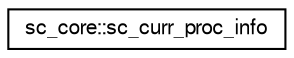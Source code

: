 digraph "Graphical Class Hierarchy"
{
  edge [fontname="FreeSans",fontsize="10",labelfontname="FreeSans",labelfontsize="10"];
  node [fontname="FreeSans",fontsize="10",shape=record];
  rankdir="LR";
  Node0 [label="sc_core::sc_curr_proc_info",height=0.2,width=0.4,color="black", fillcolor="white", style="filled",URL="$a01972.html"];
}
